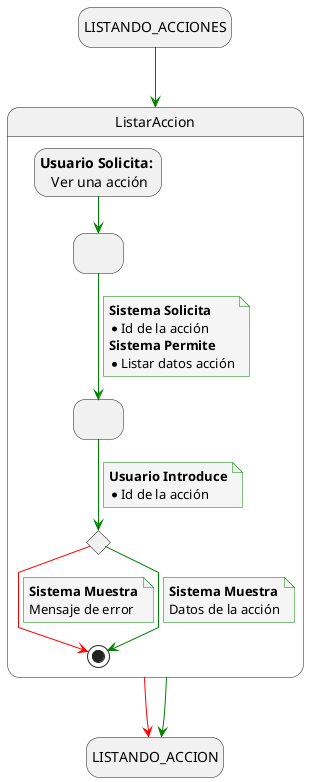 @startuml listar_datos_reserva

skinparam {
    NoteBackgroundColor #whiteSmoke
    ArrowColor #green
    NoteBorderColor #green
    linetype polyline
}

hide empty description

state startState as "LISTANDO_ACCIONES"
state endState as "LISTANDO_ACCION"

startState --> ListarAccion 

ListarAccion --> endState
ListarAccion -[#red]> endState

state ListarAccion {
    state solicitudFiltros as " "
    state envioFiltros as " "
    state revisionFiltrosEnviados <<choice>>
    state usuarioSolicita as "<b>Usuario Solicita:</b> \n Ver una acción"

    usuarioSolicita --> solicitudFiltros
    solicitudFiltros --> envioFiltros
    note on link
        <b>Sistema Solicita</b>
        * Id de la acción
        <b>Sistema Permite</b>
        * Listar datos acción
    end note

    envioFiltros --> revisionFiltrosEnviados
    note on link
        <b>Usuario Introduce</b>
        * Id de la acción
    end note

    revisionFiltrosEnviados -[#red]-> [*]
    note on link
        <b>Sistema Muestra</b>
        Mensaje de error
    end note

    revisionFiltrosEnviados --> [*]
    note on link
        <b>Sistema Muestra</b>
        Datos de la acción
    end note
}

@enduml